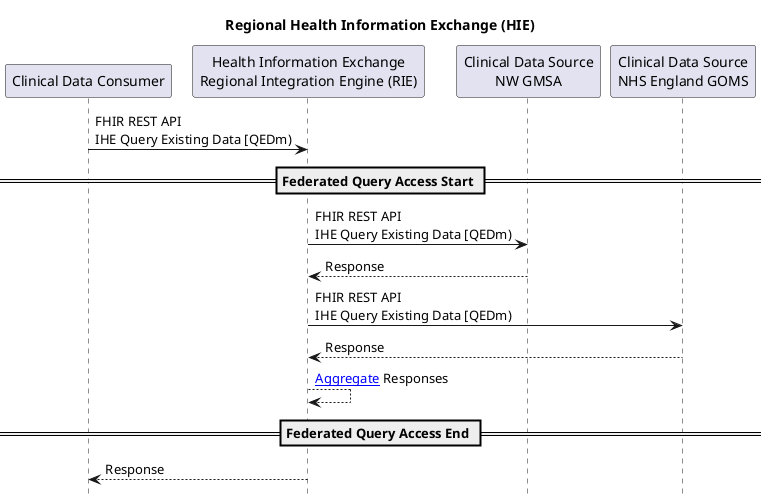   @startuml


  title "Regional Health Information Exchange (HIE)"

  hide footbox

  participant "Clinical Data Consumer" as DocumentConsumer

  participant "Health Information Exchange\nRegional Integration Engine (RIE)" as RIE

  participant "Clinical Data Source\nNW GMSA" as CDR1

  participant "Clinical Data Source\nNHS England GOMS" as CDR2

  DocumentConsumer -> RIE : FHIR REST API\nIHE Query Existing Data [QEDm)

== Federated Query Access Start ==

  RIE -> CDR1 : FHIR REST API\nIHE Query Existing Data [QEDm)
  CDR1 --> RIE: Response

  RIE -> CDR2 : FHIR REST API\nIHE Query Existing Data [QEDm)
  CDR2 --> RIE: Response

  RIE --> RIE: [[https://www.enterpriseintegrationpatterns.com/patterns/messaging/Aggregator.html Aggregate]] Responses
== Federated Query Access End ==

  RIE --> DocumentConsumer: Response

  @enduml
